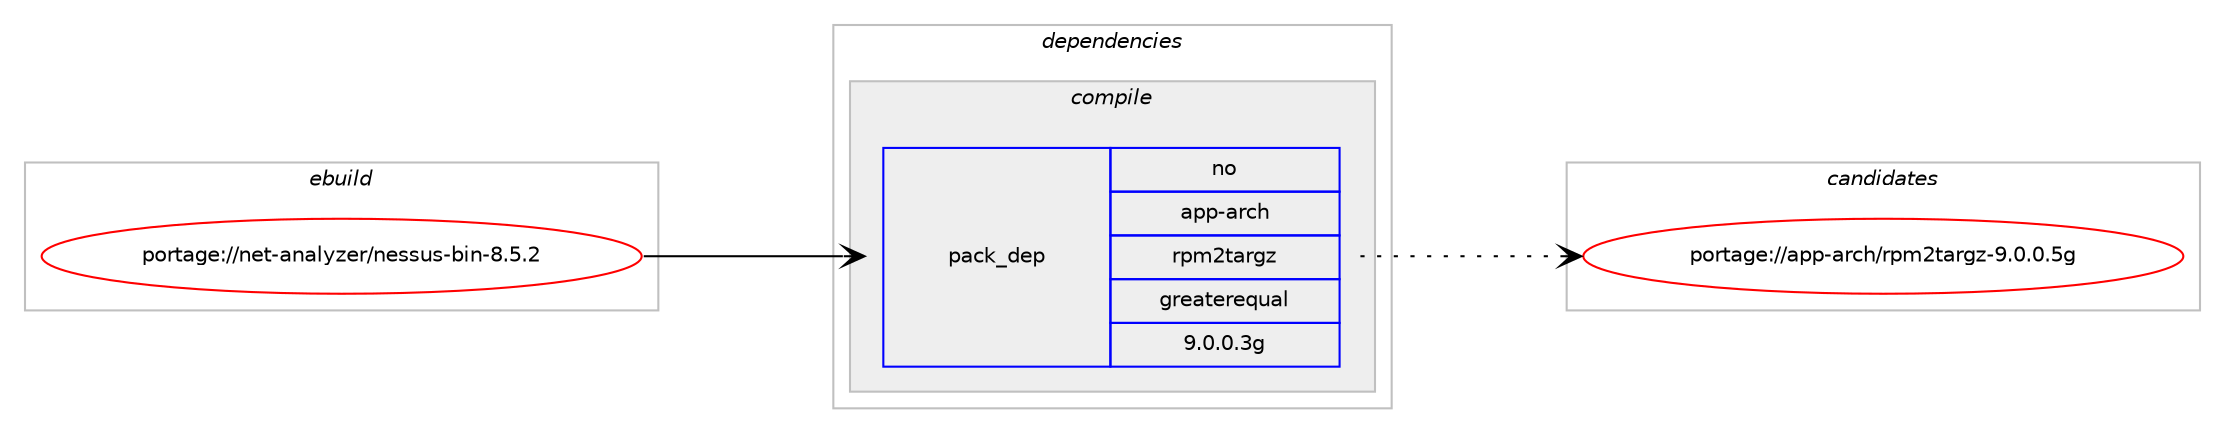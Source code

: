 digraph prolog {

# *************
# Graph options
# *************

newrank=true;
concentrate=true;
compound=true;
graph [rankdir=LR,fontname=Helvetica,fontsize=10,ranksep=1.5];#, ranksep=2.5, nodesep=0.2];
edge  [arrowhead=vee];
node  [fontname=Helvetica,fontsize=10];

# **********
# The ebuild
# **********

subgraph cluster_leftcol {
color=gray;
rank=same;
label=<<i>ebuild</i>>;
id [label="portage://net-analyzer/nessus-bin-8.5.2", color=red, width=4, href="../net-analyzer/nessus-bin-8.5.2.svg"];
}

# ****************
# The dependencies
# ****************

subgraph cluster_midcol {
color=gray;
label=<<i>dependencies</i>>;
subgraph cluster_compile {
fillcolor="#eeeeee";
style=filled;
label=<<i>compile</i>>;
subgraph pack69246 {
dependency90857 [label=<<TABLE BORDER="0" CELLBORDER="1" CELLSPACING="0" CELLPADDING="4" WIDTH="220"><TR><TD ROWSPAN="6" CELLPADDING="30">pack_dep</TD></TR><TR><TD WIDTH="110">no</TD></TR><TR><TD>app-arch</TD></TR><TR><TD>rpm2targz</TD></TR><TR><TD>greaterequal</TD></TR><TR><TD>9.0.0.3g</TD></TR></TABLE>>, shape=none, color=blue];
}
id:e -> dependency90857:w [weight=20,style="solid",arrowhead="vee"];
}
subgraph cluster_compileandrun {
fillcolor="#eeeeee";
style=filled;
label=<<i>compile and run</i>>;
}
subgraph cluster_run {
fillcolor="#eeeeee";
style=filled;
label=<<i>run</i>>;
}
}

# **************
# The candidates
# **************

subgraph cluster_choices {
rank=same;
color=gray;
label=<<i>candidates</i>>;

subgraph choice69246 {
color=black;
nodesep=1;
choice971121124597114991044711411210950116971141031224557464846484653103 [label="portage://app-arch/rpm2targz-9.0.0.5g", color=red, width=4,href="../app-arch/rpm2targz-9.0.0.5g.svg"];
dependency90857:e -> choice971121124597114991044711411210950116971141031224557464846484653103:w [style=dotted,weight="100"];
}
}

}
